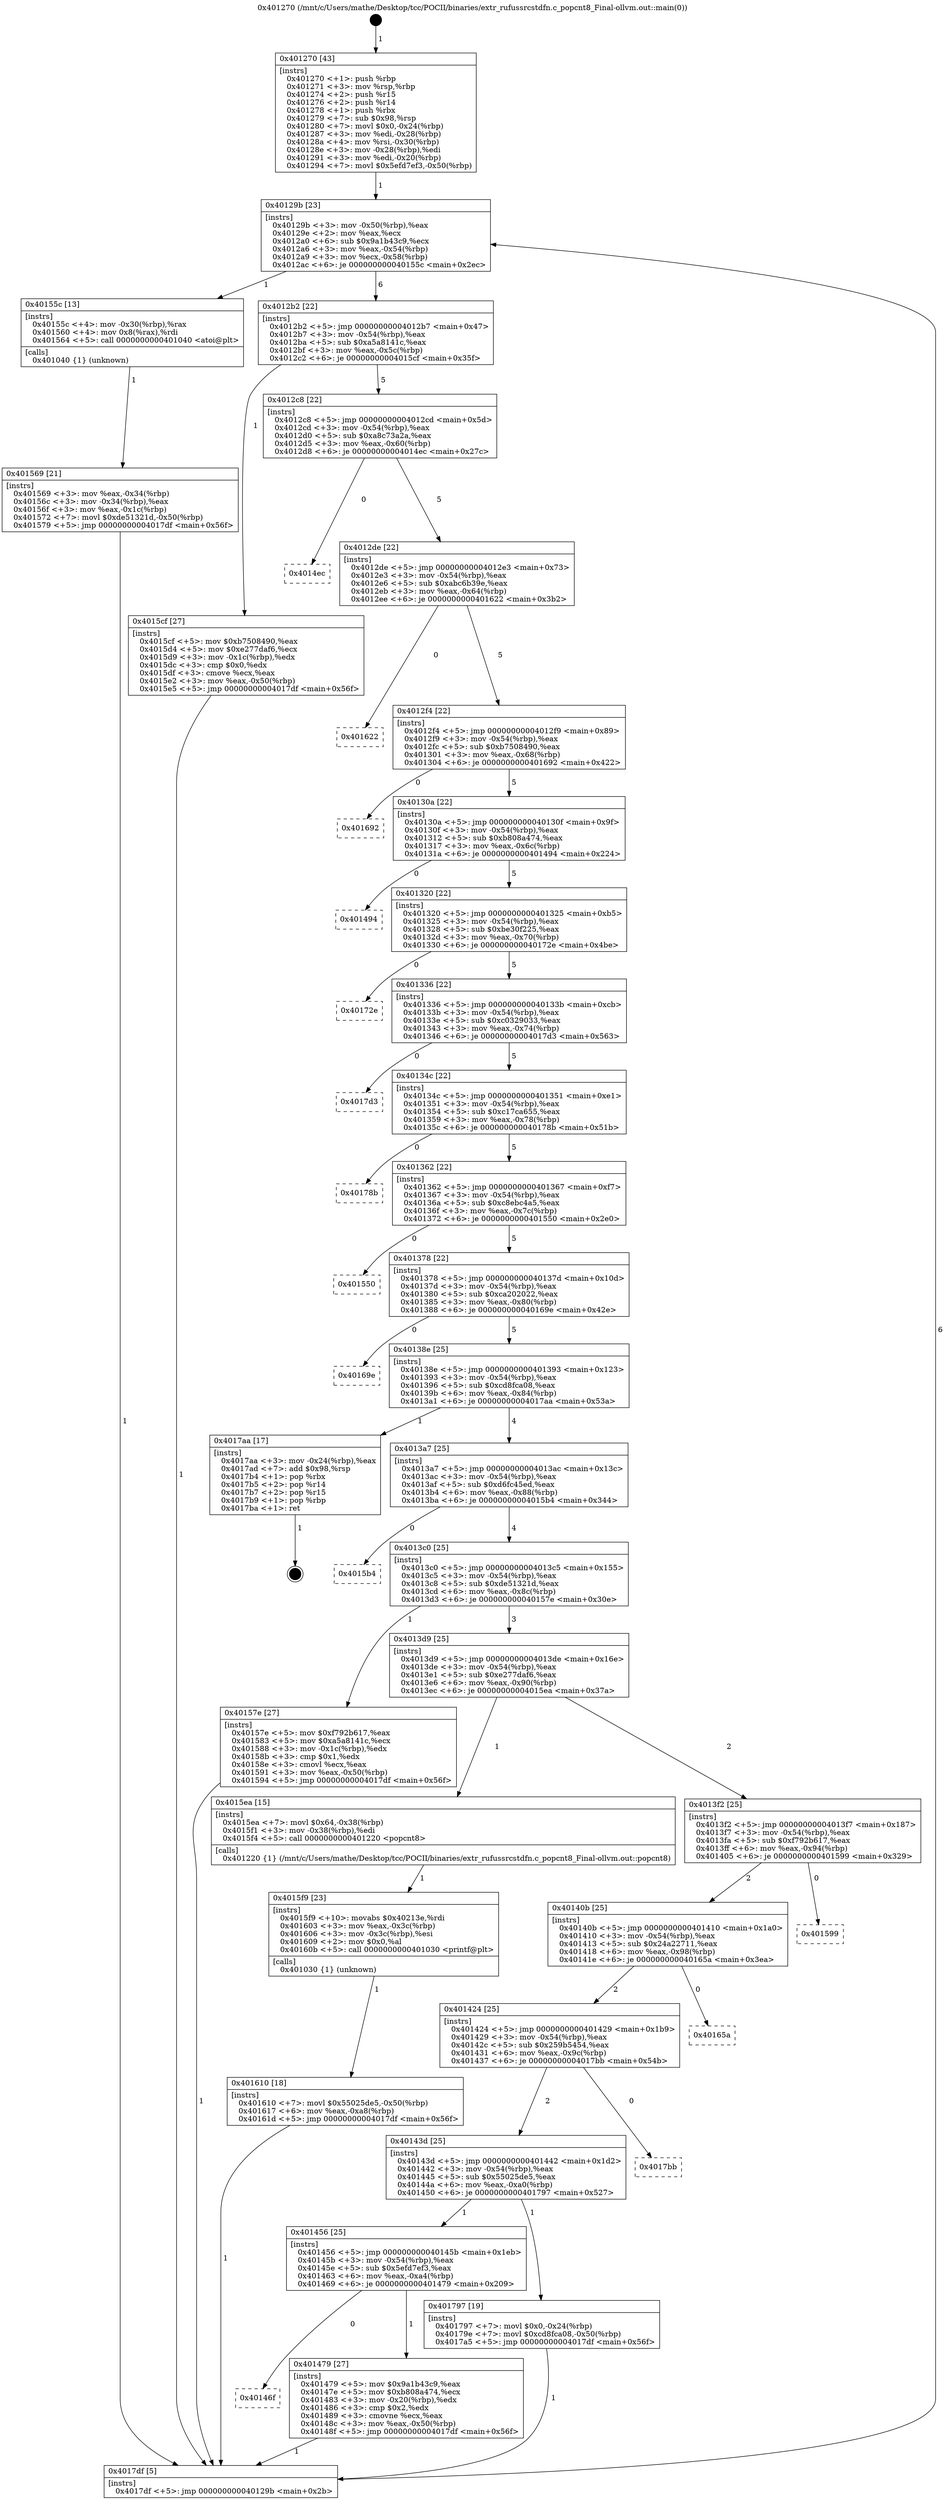 digraph "0x401270" {
  label = "0x401270 (/mnt/c/Users/mathe/Desktop/tcc/POCII/binaries/extr_rufussrcstdfn.c_popcnt8_Final-ollvm.out::main(0))"
  labelloc = "t"
  node[shape=record]

  Entry [label="",width=0.3,height=0.3,shape=circle,fillcolor=black,style=filled]
  "0x40129b" [label="{
     0x40129b [23]\l
     | [instrs]\l
     &nbsp;&nbsp;0x40129b \<+3\>: mov -0x50(%rbp),%eax\l
     &nbsp;&nbsp;0x40129e \<+2\>: mov %eax,%ecx\l
     &nbsp;&nbsp;0x4012a0 \<+6\>: sub $0x9a1b43c9,%ecx\l
     &nbsp;&nbsp;0x4012a6 \<+3\>: mov %eax,-0x54(%rbp)\l
     &nbsp;&nbsp;0x4012a9 \<+3\>: mov %ecx,-0x58(%rbp)\l
     &nbsp;&nbsp;0x4012ac \<+6\>: je 000000000040155c \<main+0x2ec\>\l
  }"]
  "0x40155c" [label="{
     0x40155c [13]\l
     | [instrs]\l
     &nbsp;&nbsp;0x40155c \<+4\>: mov -0x30(%rbp),%rax\l
     &nbsp;&nbsp;0x401560 \<+4\>: mov 0x8(%rax),%rdi\l
     &nbsp;&nbsp;0x401564 \<+5\>: call 0000000000401040 \<atoi@plt\>\l
     | [calls]\l
     &nbsp;&nbsp;0x401040 \{1\} (unknown)\l
  }"]
  "0x4012b2" [label="{
     0x4012b2 [22]\l
     | [instrs]\l
     &nbsp;&nbsp;0x4012b2 \<+5\>: jmp 00000000004012b7 \<main+0x47\>\l
     &nbsp;&nbsp;0x4012b7 \<+3\>: mov -0x54(%rbp),%eax\l
     &nbsp;&nbsp;0x4012ba \<+5\>: sub $0xa5a8141c,%eax\l
     &nbsp;&nbsp;0x4012bf \<+3\>: mov %eax,-0x5c(%rbp)\l
     &nbsp;&nbsp;0x4012c2 \<+6\>: je 00000000004015cf \<main+0x35f\>\l
  }"]
  Exit [label="",width=0.3,height=0.3,shape=circle,fillcolor=black,style=filled,peripheries=2]
  "0x4015cf" [label="{
     0x4015cf [27]\l
     | [instrs]\l
     &nbsp;&nbsp;0x4015cf \<+5\>: mov $0xb7508490,%eax\l
     &nbsp;&nbsp;0x4015d4 \<+5\>: mov $0xe277daf6,%ecx\l
     &nbsp;&nbsp;0x4015d9 \<+3\>: mov -0x1c(%rbp),%edx\l
     &nbsp;&nbsp;0x4015dc \<+3\>: cmp $0x0,%edx\l
     &nbsp;&nbsp;0x4015df \<+3\>: cmove %ecx,%eax\l
     &nbsp;&nbsp;0x4015e2 \<+3\>: mov %eax,-0x50(%rbp)\l
     &nbsp;&nbsp;0x4015e5 \<+5\>: jmp 00000000004017df \<main+0x56f\>\l
  }"]
  "0x4012c8" [label="{
     0x4012c8 [22]\l
     | [instrs]\l
     &nbsp;&nbsp;0x4012c8 \<+5\>: jmp 00000000004012cd \<main+0x5d\>\l
     &nbsp;&nbsp;0x4012cd \<+3\>: mov -0x54(%rbp),%eax\l
     &nbsp;&nbsp;0x4012d0 \<+5\>: sub $0xa8c73a2a,%eax\l
     &nbsp;&nbsp;0x4012d5 \<+3\>: mov %eax,-0x60(%rbp)\l
     &nbsp;&nbsp;0x4012d8 \<+6\>: je 00000000004014ec \<main+0x27c\>\l
  }"]
  "0x401610" [label="{
     0x401610 [18]\l
     | [instrs]\l
     &nbsp;&nbsp;0x401610 \<+7\>: movl $0x55025de5,-0x50(%rbp)\l
     &nbsp;&nbsp;0x401617 \<+6\>: mov %eax,-0xa8(%rbp)\l
     &nbsp;&nbsp;0x40161d \<+5\>: jmp 00000000004017df \<main+0x56f\>\l
  }"]
  "0x4014ec" [label="{
     0x4014ec\l
  }", style=dashed]
  "0x4012de" [label="{
     0x4012de [22]\l
     | [instrs]\l
     &nbsp;&nbsp;0x4012de \<+5\>: jmp 00000000004012e3 \<main+0x73\>\l
     &nbsp;&nbsp;0x4012e3 \<+3\>: mov -0x54(%rbp),%eax\l
     &nbsp;&nbsp;0x4012e6 \<+5\>: sub $0xabc6b39e,%eax\l
     &nbsp;&nbsp;0x4012eb \<+3\>: mov %eax,-0x64(%rbp)\l
     &nbsp;&nbsp;0x4012ee \<+6\>: je 0000000000401622 \<main+0x3b2\>\l
  }"]
  "0x4015f9" [label="{
     0x4015f9 [23]\l
     | [instrs]\l
     &nbsp;&nbsp;0x4015f9 \<+10\>: movabs $0x40213e,%rdi\l
     &nbsp;&nbsp;0x401603 \<+3\>: mov %eax,-0x3c(%rbp)\l
     &nbsp;&nbsp;0x401606 \<+3\>: mov -0x3c(%rbp),%esi\l
     &nbsp;&nbsp;0x401609 \<+2\>: mov $0x0,%al\l
     &nbsp;&nbsp;0x40160b \<+5\>: call 0000000000401030 \<printf@plt\>\l
     | [calls]\l
     &nbsp;&nbsp;0x401030 \{1\} (unknown)\l
  }"]
  "0x401622" [label="{
     0x401622\l
  }", style=dashed]
  "0x4012f4" [label="{
     0x4012f4 [22]\l
     | [instrs]\l
     &nbsp;&nbsp;0x4012f4 \<+5\>: jmp 00000000004012f9 \<main+0x89\>\l
     &nbsp;&nbsp;0x4012f9 \<+3\>: mov -0x54(%rbp),%eax\l
     &nbsp;&nbsp;0x4012fc \<+5\>: sub $0xb7508490,%eax\l
     &nbsp;&nbsp;0x401301 \<+3\>: mov %eax,-0x68(%rbp)\l
     &nbsp;&nbsp;0x401304 \<+6\>: je 0000000000401692 \<main+0x422\>\l
  }"]
  "0x401569" [label="{
     0x401569 [21]\l
     | [instrs]\l
     &nbsp;&nbsp;0x401569 \<+3\>: mov %eax,-0x34(%rbp)\l
     &nbsp;&nbsp;0x40156c \<+3\>: mov -0x34(%rbp),%eax\l
     &nbsp;&nbsp;0x40156f \<+3\>: mov %eax,-0x1c(%rbp)\l
     &nbsp;&nbsp;0x401572 \<+7\>: movl $0xde51321d,-0x50(%rbp)\l
     &nbsp;&nbsp;0x401579 \<+5\>: jmp 00000000004017df \<main+0x56f\>\l
  }"]
  "0x401692" [label="{
     0x401692\l
  }", style=dashed]
  "0x40130a" [label="{
     0x40130a [22]\l
     | [instrs]\l
     &nbsp;&nbsp;0x40130a \<+5\>: jmp 000000000040130f \<main+0x9f\>\l
     &nbsp;&nbsp;0x40130f \<+3\>: mov -0x54(%rbp),%eax\l
     &nbsp;&nbsp;0x401312 \<+5\>: sub $0xb808a474,%eax\l
     &nbsp;&nbsp;0x401317 \<+3\>: mov %eax,-0x6c(%rbp)\l
     &nbsp;&nbsp;0x40131a \<+6\>: je 0000000000401494 \<main+0x224\>\l
  }"]
  "0x401270" [label="{
     0x401270 [43]\l
     | [instrs]\l
     &nbsp;&nbsp;0x401270 \<+1\>: push %rbp\l
     &nbsp;&nbsp;0x401271 \<+3\>: mov %rsp,%rbp\l
     &nbsp;&nbsp;0x401274 \<+2\>: push %r15\l
     &nbsp;&nbsp;0x401276 \<+2\>: push %r14\l
     &nbsp;&nbsp;0x401278 \<+1\>: push %rbx\l
     &nbsp;&nbsp;0x401279 \<+7\>: sub $0x98,%rsp\l
     &nbsp;&nbsp;0x401280 \<+7\>: movl $0x0,-0x24(%rbp)\l
     &nbsp;&nbsp;0x401287 \<+3\>: mov %edi,-0x28(%rbp)\l
     &nbsp;&nbsp;0x40128a \<+4\>: mov %rsi,-0x30(%rbp)\l
     &nbsp;&nbsp;0x40128e \<+3\>: mov -0x28(%rbp),%edi\l
     &nbsp;&nbsp;0x401291 \<+3\>: mov %edi,-0x20(%rbp)\l
     &nbsp;&nbsp;0x401294 \<+7\>: movl $0x5efd7ef3,-0x50(%rbp)\l
  }"]
  "0x401494" [label="{
     0x401494\l
  }", style=dashed]
  "0x401320" [label="{
     0x401320 [22]\l
     | [instrs]\l
     &nbsp;&nbsp;0x401320 \<+5\>: jmp 0000000000401325 \<main+0xb5\>\l
     &nbsp;&nbsp;0x401325 \<+3\>: mov -0x54(%rbp),%eax\l
     &nbsp;&nbsp;0x401328 \<+5\>: sub $0xbe30f225,%eax\l
     &nbsp;&nbsp;0x40132d \<+3\>: mov %eax,-0x70(%rbp)\l
     &nbsp;&nbsp;0x401330 \<+6\>: je 000000000040172e \<main+0x4be\>\l
  }"]
  "0x4017df" [label="{
     0x4017df [5]\l
     | [instrs]\l
     &nbsp;&nbsp;0x4017df \<+5\>: jmp 000000000040129b \<main+0x2b\>\l
  }"]
  "0x40172e" [label="{
     0x40172e\l
  }", style=dashed]
  "0x401336" [label="{
     0x401336 [22]\l
     | [instrs]\l
     &nbsp;&nbsp;0x401336 \<+5\>: jmp 000000000040133b \<main+0xcb\>\l
     &nbsp;&nbsp;0x40133b \<+3\>: mov -0x54(%rbp),%eax\l
     &nbsp;&nbsp;0x40133e \<+5\>: sub $0xc0329033,%eax\l
     &nbsp;&nbsp;0x401343 \<+3\>: mov %eax,-0x74(%rbp)\l
     &nbsp;&nbsp;0x401346 \<+6\>: je 00000000004017d3 \<main+0x563\>\l
  }"]
  "0x40146f" [label="{
     0x40146f\l
  }", style=dashed]
  "0x4017d3" [label="{
     0x4017d3\l
  }", style=dashed]
  "0x40134c" [label="{
     0x40134c [22]\l
     | [instrs]\l
     &nbsp;&nbsp;0x40134c \<+5\>: jmp 0000000000401351 \<main+0xe1\>\l
     &nbsp;&nbsp;0x401351 \<+3\>: mov -0x54(%rbp),%eax\l
     &nbsp;&nbsp;0x401354 \<+5\>: sub $0xc17ca655,%eax\l
     &nbsp;&nbsp;0x401359 \<+3\>: mov %eax,-0x78(%rbp)\l
     &nbsp;&nbsp;0x40135c \<+6\>: je 000000000040178b \<main+0x51b\>\l
  }"]
  "0x401479" [label="{
     0x401479 [27]\l
     | [instrs]\l
     &nbsp;&nbsp;0x401479 \<+5\>: mov $0x9a1b43c9,%eax\l
     &nbsp;&nbsp;0x40147e \<+5\>: mov $0xb808a474,%ecx\l
     &nbsp;&nbsp;0x401483 \<+3\>: mov -0x20(%rbp),%edx\l
     &nbsp;&nbsp;0x401486 \<+3\>: cmp $0x2,%edx\l
     &nbsp;&nbsp;0x401489 \<+3\>: cmovne %ecx,%eax\l
     &nbsp;&nbsp;0x40148c \<+3\>: mov %eax,-0x50(%rbp)\l
     &nbsp;&nbsp;0x40148f \<+5\>: jmp 00000000004017df \<main+0x56f\>\l
  }"]
  "0x40178b" [label="{
     0x40178b\l
  }", style=dashed]
  "0x401362" [label="{
     0x401362 [22]\l
     | [instrs]\l
     &nbsp;&nbsp;0x401362 \<+5\>: jmp 0000000000401367 \<main+0xf7\>\l
     &nbsp;&nbsp;0x401367 \<+3\>: mov -0x54(%rbp),%eax\l
     &nbsp;&nbsp;0x40136a \<+5\>: sub $0xc8ebc4a5,%eax\l
     &nbsp;&nbsp;0x40136f \<+3\>: mov %eax,-0x7c(%rbp)\l
     &nbsp;&nbsp;0x401372 \<+6\>: je 0000000000401550 \<main+0x2e0\>\l
  }"]
  "0x401456" [label="{
     0x401456 [25]\l
     | [instrs]\l
     &nbsp;&nbsp;0x401456 \<+5\>: jmp 000000000040145b \<main+0x1eb\>\l
     &nbsp;&nbsp;0x40145b \<+3\>: mov -0x54(%rbp),%eax\l
     &nbsp;&nbsp;0x40145e \<+5\>: sub $0x5efd7ef3,%eax\l
     &nbsp;&nbsp;0x401463 \<+6\>: mov %eax,-0xa4(%rbp)\l
     &nbsp;&nbsp;0x401469 \<+6\>: je 0000000000401479 \<main+0x209\>\l
  }"]
  "0x401550" [label="{
     0x401550\l
  }", style=dashed]
  "0x401378" [label="{
     0x401378 [22]\l
     | [instrs]\l
     &nbsp;&nbsp;0x401378 \<+5\>: jmp 000000000040137d \<main+0x10d\>\l
     &nbsp;&nbsp;0x40137d \<+3\>: mov -0x54(%rbp),%eax\l
     &nbsp;&nbsp;0x401380 \<+5\>: sub $0xca202022,%eax\l
     &nbsp;&nbsp;0x401385 \<+3\>: mov %eax,-0x80(%rbp)\l
     &nbsp;&nbsp;0x401388 \<+6\>: je 000000000040169e \<main+0x42e\>\l
  }"]
  "0x401797" [label="{
     0x401797 [19]\l
     | [instrs]\l
     &nbsp;&nbsp;0x401797 \<+7\>: movl $0x0,-0x24(%rbp)\l
     &nbsp;&nbsp;0x40179e \<+7\>: movl $0xcd8fca08,-0x50(%rbp)\l
     &nbsp;&nbsp;0x4017a5 \<+5\>: jmp 00000000004017df \<main+0x56f\>\l
  }"]
  "0x40169e" [label="{
     0x40169e\l
  }", style=dashed]
  "0x40138e" [label="{
     0x40138e [25]\l
     | [instrs]\l
     &nbsp;&nbsp;0x40138e \<+5\>: jmp 0000000000401393 \<main+0x123\>\l
     &nbsp;&nbsp;0x401393 \<+3\>: mov -0x54(%rbp),%eax\l
     &nbsp;&nbsp;0x401396 \<+5\>: sub $0xcd8fca08,%eax\l
     &nbsp;&nbsp;0x40139b \<+6\>: mov %eax,-0x84(%rbp)\l
     &nbsp;&nbsp;0x4013a1 \<+6\>: je 00000000004017aa \<main+0x53a\>\l
  }"]
  "0x40143d" [label="{
     0x40143d [25]\l
     | [instrs]\l
     &nbsp;&nbsp;0x40143d \<+5\>: jmp 0000000000401442 \<main+0x1d2\>\l
     &nbsp;&nbsp;0x401442 \<+3\>: mov -0x54(%rbp),%eax\l
     &nbsp;&nbsp;0x401445 \<+5\>: sub $0x55025de5,%eax\l
     &nbsp;&nbsp;0x40144a \<+6\>: mov %eax,-0xa0(%rbp)\l
     &nbsp;&nbsp;0x401450 \<+6\>: je 0000000000401797 \<main+0x527\>\l
  }"]
  "0x4017aa" [label="{
     0x4017aa [17]\l
     | [instrs]\l
     &nbsp;&nbsp;0x4017aa \<+3\>: mov -0x24(%rbp),%eax\l
     &nbsp;&nbsp;0x4017ad \<+7\>: add $0x98,%rsp\l
     &nbsp;&nbsp;0x4017b4 \<+1\>: pop %rbx\l
     &nbsp;&nbsp;0x4017b5 \<+2\>: pop %r14\l
     &nbsp;&nbsp;0x4017b7 \<+2\>: pop %r15\l
     &nbsp;&nbsp;0x4017b9 \<+1\>: pop %rbp\l
     &nbsp;&nbsp;0x4017ba \<+1\>: ret\l
  }"]
  "0x4013a7" [label="{
     0x4013a7 [25]\l
     | [instrs]\l
     &nbsp;&nbsp;0x4013a7 \<+5\>: jmp 00000000004013ac \<main+0x13c\>\l
     &nbsp;&nbsp;0x4013ac \<+3\>: mov -0x54(%rbp),%eax\l
     &nbsp;&nbsp;0x4013af \<+5\>: sub $0xd6fc45ed,%eax\l
     &nbsp;&nbsp;0x4013b4 \<+6\>: mov %eax,-0x88(%rbp)\l
     &nbsp;&nbsp;0x4013ba \<+6\>: je 00000000004015b4 \<main+0x344\>\l
  }"]
  "0x4017bb" [label="{
     0x4017bb\l
  }", style=dashed]
  "0x4015b4" [label="{
     0x4015b4\l
  }", style=dashed]
  "0x4013c0" [label="{
     0x4013c0 [25]\l
     | [instrs]\l
     &nbsp;&nbsp;0x4013c0 \<+5\>: jmp 00000000004013c5 \<main+0x155\>\l
     &nbsp;&nbsp;0x4013c5 \<+3\>: mov -0x54(%rbp),%eax\l
     &nbsp;&nbsp;0x4013c8 \<+5\>: sub $0xde51321d,%eax\l
     &nbsp;&nbsp;0x4013cd \<+6\>: mov %eax,-0x8c(%rbp)\l
     &nbsp;&nbsp;0x4013d3 \<+6\>: je 000000000040157e \<main+0x30e\>\l
  }"]
  "0x401424" [label="{
     0x401424 [25]\l
     | [instrs]\l
     &nbsp;&nbsp;0x401424 \<+5\>: jmp 0000000000401429 \<main+0x1b9\>\l
     &nbsp;&nbsp;0x401429 \<+3\>: mov -0x54(%rbp),%eax\l
     &nbsp;&nbsp;0x40142c \<+5\>: sub $0x259b5454,%eax\l
     &nbsp;&nbsp;0x401431 \<+6\>: mov %eax,-0x9c(%rbp)\l
     &nbsp;&nbsp;0x401437 \<+6\>: je 00000000004017bb \<main+0x54b\>\l
  }"]
  "0x40157e" [label="{
     0x40157e [27]\l
     | [instrs]\l
     &nbsp;&nbsp;0x40157e \<+5\>: mov $0xf792b617,%eax\l
     &nbsp;&nbsp;0x401583 \<+5\>: mov $0xa5a8141c,%ecx\l
     &nbsp;&nbsp;0x401588 \<+3\>: mov -0x1c(%rbp),%edx\l
     &nbsp;&nbsp;0x40158b \<+3\>: cmp $0x1,%edx\l
     &nbsp;&nbsp;0x40158e \<+3\>: cmovl %ecx,%eax\l
     &nbsp;&nbsp;0x401591 \<+3\>: mov %eax,-0x50(%rbp)\l
     &nbsp;&nbsp;0x401594 \<+5\>: jmp 00000000004017df \<main+0x56f\>\l
  }"]
  "0x4013d9" [label="{
     0x4013d9 [25]\l
     | [instrs]\l
     &nbsp;&nbsp;0x4013d9 \<+5\>: jmp 00000000004013de \<main+0x16e\>\l
     &nbsp;&nbsp;0x4013de \<+3\>: mov -0x54(%rbp),%eax\l
     &nbsp;&nbsp;0x4013e1 \<+5\>: sub $0xe277daf6,%eax\l
     &nbsp;&nbsp;0x4013e6 \<+6\>: mov %eax,-0x90(%rbp)\l
     &nbsp;&nbsp;0x4013ec \<+6\>: je 00000000004015ea \<main+0x37a\>\l
  }"]
  "0x40165a" [label="{
     0x40165a\l
  }", style=dashed]
  "0x4015ea" [label="{
     0x4015ea [15]\l
     | [instrs]\l
     &nbsp;&nbsp;0x4015ea \<+7\>: movl $0x64,-0x38(%rbp)\l
     &nbsp;&nbsp;0x4015f1 \<+3\>: mov -0x38(%rbp),%edi\l
     &nbsp;&nbsp;0x4015f4 \<+5\>: call 0000000000401220 \<popcnt8\>\l
     | [calls]\l
     &nbsp;&nbsp;0x401220 \{1\} (/mnt/c/Users/mathe/Desktop/tcc/POCII/binaries/extr_rufussrcstdfn.c_popcnt8_Final-ollvm.out::popcnt8)\l
  }"]
  "0x4013f2" [label="{
     0x4013f2 [25]\l
     | [instrs]\l
     &nbsp;&nbsp;0x4013f2 \<+5\>: jmp 00000000004013f7 \<main+0x187\>\l
     &nbsp;&nbsp;0x4013f7 \<+3\>: mov -0x54(%rbp),%eax\l
     &nbsp;&nbsp;0x4013fa \<+5\>: sub $0xf792b617,%eax\l
     &nbsp;&nbsp;0x4013ff \<+6\>: mov %eax,-0x94(%rbp)\l
     &nbsp;&nbsp;0x401405 \<+6\>: je 0000000000401599 \<main+0x329\>\l
  }"]
  "0x40140b" [label="{
     0x40140b [25]\l
     | [instrs]\l
     &nbsp;&nbsp;0x40140b \<+5\>: jmp 0000000000401410 \<main+0x1a0\>\l
     &nbsp;&nbsp;0x401410 \<+3\>: mov -0x54(%rbp),%eax\l
     &nbsp;&nbsp;0x401413 \<+5\>: sub $0x24a22711,%eax\l
     &nbsp;&nbsp;0x401418 \<+6\>: mov %eax,-0x98(%rbp)\l
     &nbsp;&nbsp;0x40141e \<+6\>: je 000000000040165a \<main+0x3ea\>\l
  }"]
  "0x401599" [label="{
     0x401599\l
  }", style=dashed]
  Entry -> "0x401270" [label=" 1"]
  "0x40129b" -> "0x40155c" [label=" 1"]
  "0x40129b" -> "0x4012b2" [label=" 6"]
  "0x4017aa" -> Exit [label=" 1"]
  "0x4012b2" -> "0x4015cf" [label=" 1"]
  "0x4012b2" -> "0x4012c8" [label=" 5"]
  "0x401797" -> "0x4017df" [label=" 1"]
  "0x4012c8" -> "0x4014ec" [label=" 0"]
  "0x4012c8" -> "0x4012de" [label=" 5"]
  "0x401610" -> "0x4017df" [label=" 1"]
  "0x4012de" -> "0x401622" [label=" 0"]
  "0x4012de" -> "0x4012f4" [label=" 5"]
  "0x4015f9" -> "0x401610" [label=" 1"]
  "0x4012f4" -> "0x401692" [label=" 0"]
  "0x4012f4" -> "0x40130a" [label=" 5"]
  "0x4015ea" -> "0x4015f9" [label=" 1"]
  "0x40130a" -> "0x401494" [label=" 0"]
  "0x40130a" -> "0x401320" [label=" 5"]
  "0x4015cf" -> "0x4017df" [label=" 1"]
  "0x401320" -> "0x40172e" [label=" 0"]
  "0x401320" -> "0x401336" [label=" 5"]
  "0x40157e" -> "0x4017df" [label=" 1"]
  "0x401336" -> "0x4017d3" [label=" 0"]
  "0x401336" -> "0x40134c" [label=" 5"]
  "0x401569" -> "0x4017df" [label=" 1"]
  "0x40134c" -> "0x40178b" [label=" 0"]
  "0x40134c" -> "0x401362" [label=" 5"]
  "0x40155c" -> "0x401569" [label=" 1"]
  "0x401362" -> "0x401550" [label=" 0"]
  "0x401362" -> "0x401378" [label=" 5"]
  "0x401270" -> "0x40129b" [label=" 1"]
  "0x401378" -> "0x40169e" [label=" 0"]
  "0x401378" -> "0x40138e" [label=" 5"]
  "0x401479" -> "0x4017df" [label=" 1"]
  "0x40138e" -> "0x4017aa" [label=" 1"]
  "0x40138e" -> "0x4013a7" [label=" 4"]
  "0x401456" -> "0x401479" [label=" 1"]
  "0x4013a7" -> "0x4015b4" [label=" 0"]
  "0x4013a7" -> "0x4013c0" [label=" 4"]
  "0x4017df" -> "0x40129b" [label=" 6"]
  "0x4013c0" -> "0x40157e" [label=" 1"]
  "0x4013c0" -> "0x4013d9" [label=" 3"]
  "0x40143d" -> "0x401797" [label=" 1"]
  "0x4013d9" -> "0x4015ea" [label=" 1"]
  "0x4013d9" -> "0x4013f2" [label=" 2"]
  "0x401456" -> "0x40146f" [label=" 0"]
  "0x4013f2" -> "0x401599" [label=" 0"]
  "0x4013f2" -> "0x40140b" [label=" 2"]
  "0x401424" -> "0x40143d" [label=" 2"]
  "0x40140b" -> "0x40165a" [label=" 0"]
  "0x40140b" -> "0x401424" [label=" 2"]
  "0x40143d" -> "0x401456" [label=" 1"]
  "0x401424" -> "0x4017bb" [label=" 0"]
}
